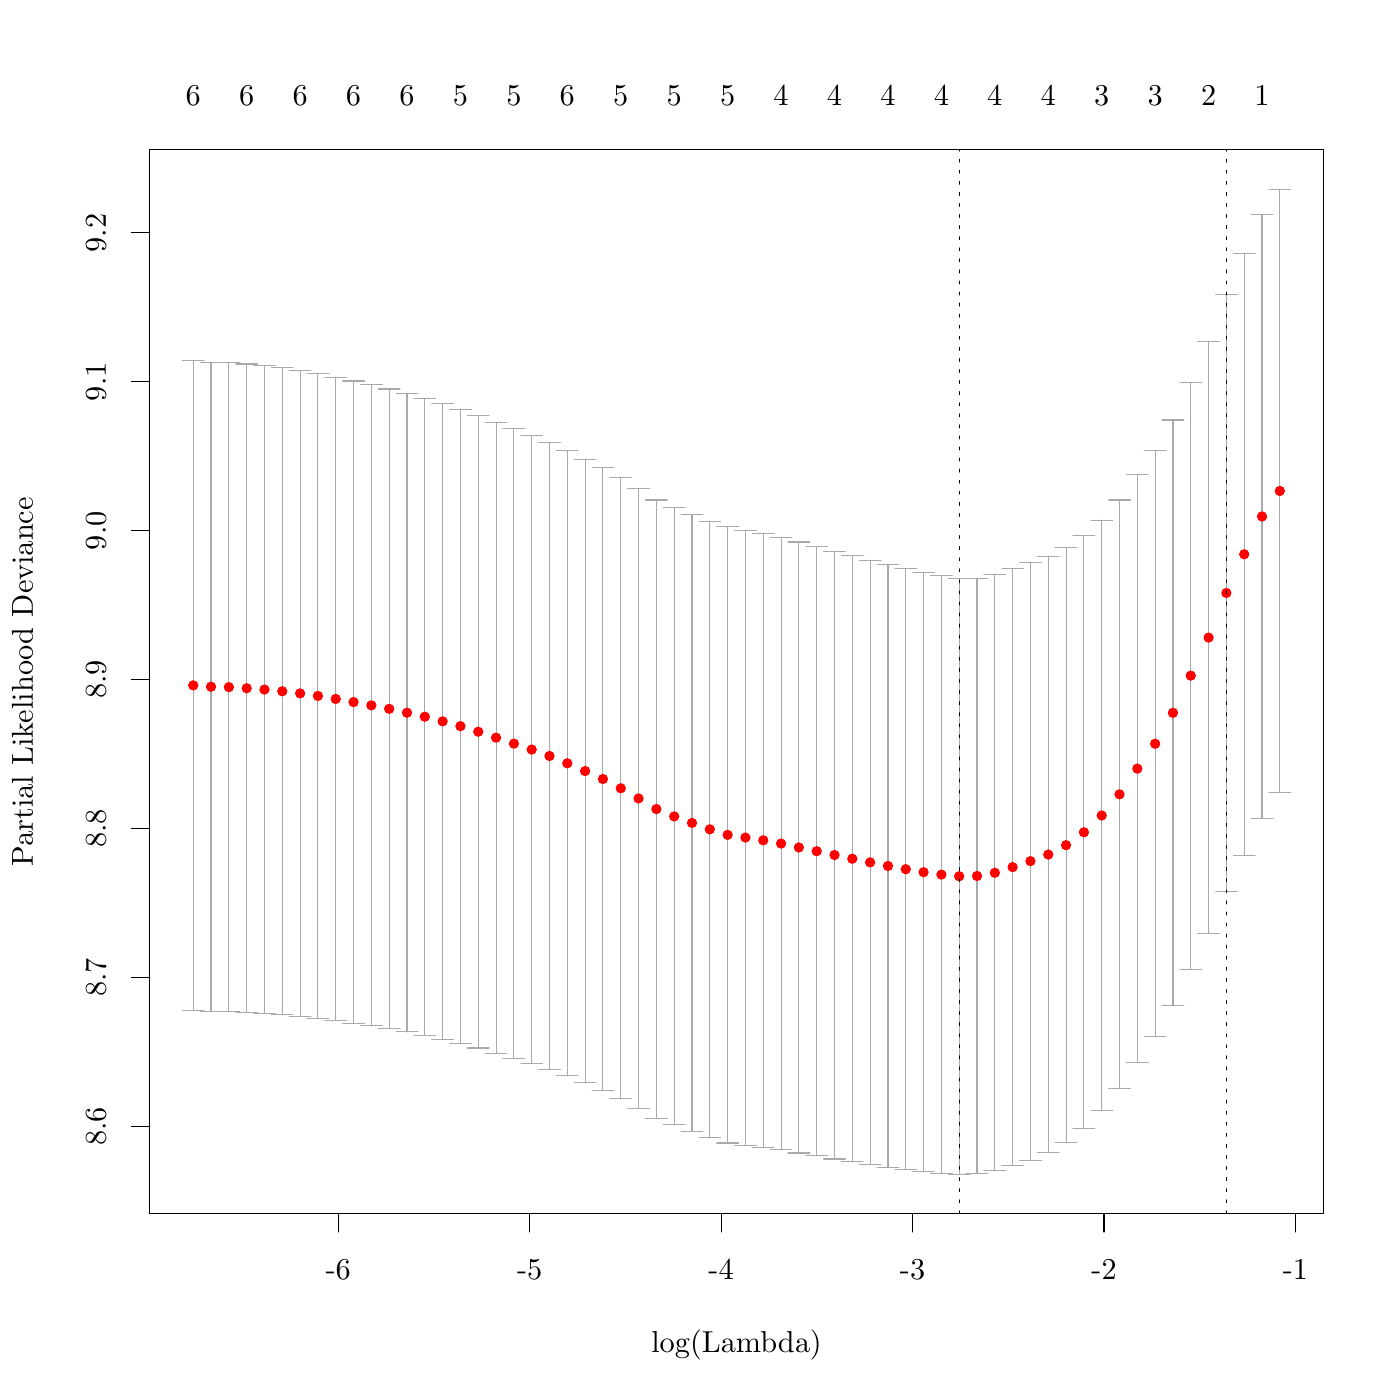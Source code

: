 % Created by tikzDevice version 0.8.1 on 2015-02-03 06:36:13
% !TEX encoding = UTF-8 Unicode
\documentclass[11pt]{memoir}
\nonstopmode

\usepackage{tikz}

\usepackage[active,tightpage,psfixbb]{preview}

\PreviewEnvironment{pgfpicture}

\setlength\PreviewBorder{0pt}

\usepackage{amsmath}
\newcommand{\SweaveOpts}[1]{}  % do not interfere with LaTeX
\newcommand{\SweaveInput}[1]{} % because they are not real TeX commands
\newcommand{\Sexpr}[1]{}       % will only be parsed by R


\usepackage{geometry}
\usepackage{amsmath}
\usepackage{lscape}
\geometry{verbose,tmargin=2.5cm,bmargin=2.5cm,lmargin=2.5cm,rmargin=2.5cm}


\begin{document}

\begin{tikzpicture}[x=1pt,y=1pt]
\definecolor{fillColor}{RGB}{255,255,255}
\path[use as bounding box,fill=fillColor,fill opacity=0.00] (0,0) rectangle (505.89,505.89);
\begin{scope}
\path[clip] (  0.00,  0.00) rectangle (505.89,505.89);
\definecolor{drawColor}{RGB}{0,0,0}

\path[draw=drawColor,line width= 0.4pt,line join=round,line cap=round] (122.20, 67.32) -- (468.13, 67.32);

\path[draw=drawColor,line width= 0.4pt,line join=round,line cap=round] (122.20, 67.32) -- (122.20, 60.72);

\path[draw=drawColor,line width= 0.4pt,line join=round,line cap=round] (191.38, 67.32) -- (191.38, 60.72);

\path[draw=drawColor,line width= 0.4pt,line join=round,line cap=round] (260.57, 67.32) -- (260.57, 60.72);

\path[draw=drawColor,line width= 0.4pt,line join=round,line cap=round] (329.76, 67.32) -- (329.76, 60.72);

\path[draw=drawColor,line width= 0.4pt,line join=round,line cap=round] (398.94, 67.32) -- (398.94, 60.72);

\path[draw=drawColor,line width= 0.4pt,line join=round,line cap=round] (468.13, 67.32) -- (468.13, 60.72);

\node[text=drawColor,anchor=base,inner sep=0pt, outer sep=0pt, scale=  1.00] at (122.20, 43.56) {-6};

\node[text=drawColor,anchor=base,inner sep=0pt, outer sep=0pt, scale=  1.00] at (191.38, 43.56) {-5};

\node[text=drawColor,anchor=base,inner sep=0pt, outer sep=0pt, scale=  1.00] at (260.57, 43.56) {-4};

\node[text=drawColor,anchor=base,inner sep=0pt, outer sep=0pt, scale=  1.00] at (329.76, 43.56) {-3};

\node[text=drawColor,anchor=base,inner sep=0pt, outer sep=0pt, scale=  1.00] at (398.94, 43.56) {-2};

\node[text=drawColor,anchor=base,inner sep=0pt, outer sep=0pt, scale=  1.00] at (468.13, 43.56) {-1};

\path[draw=drawColor,line width= 0.4pt,line join=round,line cap=round] ( 54.12, 98.89) -- ( 54.12,421.77);

\path[draw=drawColor,line width= 0.4pt,line join=round,line cap=round] ( 54.12, 98.89) -- ( 47.52, 98.89);

\path[draw=drawColor,line width= 0.4pt,line join=round,line cap=round] ( 54.12,152.70) -- ( 47.52,152.70);

\path[draw=drawColor,line width= 0.4pt,line join=round,line cap=round] ( 54.12,206.51) -- ( 47.52,206.51);

\path[draw=drawColor,line width= 0.4pt,line join=round,line cap=round] ( 54.12,260.33) -- ( 47.52,260.33);

\path[draw=drawColor,line width= 0.4pt,line join=round,line cap=round] ( 54.12,314.14) -- ( 47.52,314.14);

\path[draw=drawColor,line width= 0.4pt,line join=round,line cap=round] ( 54.12,367.96) -- ( 47.52,367.96);

\path[draw=drawColor,line width= 0.4pt,line join=round,line cap=round] ( 54.12,421.77) -- ( 47.52,421.77);

\node[text=drawColor,rotate= 90.00,anchor=base,inner sep=0pt, outer sep=0pt, scale=  1.00] at ( 38.28, 98.89) {8.6};

\node[text=drawColor,rotate= 90.00,anchor=base,inner sep=0pt, outer sep=0pt, scale=  1.00] at ( 38.28,152.70) {8.7};

\node[text=drawColor,rotate= 90.00,anchor=base,inner sep=0pt, outer sep=0pt, scale=  1.00] at ( 38.28,206.51) {8.8};

\node[text=drawColor,rotate= 90.00,anchor=base,inner sep=0pt, outer sep=0pt, scale=  1.00] at ( 38.28,260.33) {8.9};

\node[text=drawColor,rotate= 90.00,anchor=base,inner sep=0pt, outer sep=0pt, scale=  1.00] at ( 38.28,314.14) {9.0};

\node[text=drawColor,rotate= 90.00,anchor=base,inner sep=0pt, outer sep=0pt, scale=  1.00] at ( 38.28,367.96) {9.1};

\node[text=drawColor,rotate= 90.00,anchor=base,inner sep=0pt, outer sep=0pt, scale=  1.00] at ( 38.28,421.77) {9.2};

\path[draw=drawColor,line width= 0.4pt,line join=round,line cap=round] ( 54.12, 67.32) --
	(478.17, 67.32) --
	(478.17,451.77) --
	( 54.12,451.77) --
	( 54.12, 67.32);
\end{scope}
\begin{scope}
\path[clip] (  0.00,  0.00) rectangle (505.89,505.89);
\definecolor{drawColor}{RGB}{0,0,0}

\node[text=drawColor,anchor=base,inner sep=0pt, outer sep=0pt, scale=  1.00] at (266.14, 17.16) {log(Lambda)};

\node[text=drawColor,rotate= 90.00,anchor=base,inner sep=0pt, outer sep=0pt, scale=  1.00] at ( 11.88,259.55) {Partial Likelihood Deviance};
\end{scope}
\begin{scope}
\path[clip] ( 54.12, 67.32) rectangle (478.17,451.77);
\definecolor{drawColor}{RGB}{169,169,169}

\path[draw=drawColor,line width= 0.4pt,line join=round,line cap=round] (462.46,437.53) -- (462.46,219.40);

\path[draw=drawColor,line width= 0.4pt,line join=round,line cap=round] (456.03,428.44) -- (456.03,210.08);

\path[draw=drawColor,line width= 0.4pt,line join=round,line cap=round] (449.59,414.29) -- (449.59,196.91);

\path[draw=drawColor,line width= 0.4pt,line join=round,line cap=round] (443.15,399.61) -- (443.15,183.61);

\path[draw=drawColor,line width= 0.4pt,line join=round,line cap=round] (436.72,382.43) -- (436.72,168.55);

\path[draw=drawColor,line width= 0.4pt,line join=round,line cap=round] (430.28,367.77) -- (430.28,155.72);

\path[draw=drawColor,line width= 0.4pt,line join=round,line cap=round] (423.84,354.12) -- (423.84,142.48);

\path[draw=drawColor,line width= 0.4pt,line join=round,line cap=round] (417.41,343.07) -- (417.41,131.19);

\path[draw=drawColor,line width= 0.4pt,line join=round,line cap=round] (410.97,334.30) -- (410.97,121.97);

\path[draw=drawColor,line width= 0.4pt,line join=round,line cap=round] (404.53,325.23) -- (404.53,112.47);

\path[draw=drawColor,line width= 0.4pt,line join=round,line cap=round] (398.10,317.94) -- (398.10,104.47);

\path[draw=drawColor,line width= 0.4pt,line join=round,line cap=round] (391.66,312.29) -- (391.66, 98.02);

\path[draw=drawColor,line width= 0.4pt,line join=round,line cap=round] (385.22,308.03) -- (385.22, 92.90);

\path[draw=drawColor,line width= 0.4pt,line join=round,line cap=round] (378.79,304.88) -- (378.79, 89.30);

\path[draw=drawColor,line width= 0.4pt,line join=round,line cap=round] (372.35,302.72) -- (372.35, 86.69);

\path[draw=drawColor,line width= 0.4pt,line join=round,line cap=round] (365.91,300.53) -- (365.91, 84.58);

\path[draw=drawColor,line width= 0.4pt,line join=round,line cap=round] (359.48,298.18) -- (359.48, 82.83);

\path[draw=drawColor,line width= 0.4pt,line join=round,line cap=round] (353.04,296.90) -- (353.04, 81.80);

\path[draw=drawColor,line width= 0.4pt,line join=round,line cap=round] (346.60,296.94) -- (346.60, 81.56);

\path[draw=drawColor,line width= 0.4pt,line join=round,line cap=round] (340.17,297.81) -- (340.17, 81.86);

\path[draw=drawColor,line width= 0.4pt,line join=round,line cap=round] (333.73,299.01) -- (333.73, 82.43);

\path[draw=drawColor,line width= 0.4pt,line join=round,line cap=round] (327.29,300.41) -- (327.29, 83.19);

\path[draw=drawColor,line width= 0.4pt,line join=round,line cap=round] (320.86,301.89) -- (320.86, 84.06);

\path[draw=drawColor,line width= 0.4pt,line join=round,line cap=round] (314.42,303.48) -- (314.42, 85.03);

\path[draw=drawColor,line width= 0.4pt,line join=round,line cap=round] (307.98,305.12) -- (307.98, 86.04);

\path[draw=drawColor,line width= 0.4pt,line join=round,line cap=round] (301.55,306.76) -- (301.55, 87.09);

\path[draw=drawColor,line width= 0.4pt,line join=round,line cap=round] (295.11,308.41) -- (295.11, 88.19);

\path[draw=drawColor,line width= 0.4pt,line join=round,line cap=round] (288.67,310.04) -- (288.67, 89.27);

\path[draw=drawColor,line width= 0.4pt,line join=round,line cap=round] (282.24,311.73) -- (282.24, 90.41);

\path[draw=drawColor,line width= 0.4pt,line join=round,line cap=round] (275.80,313.12) -- (275.80, 91.35);

\path[draw=drawColor,line width= 0.4pt,line join=round,line cap=round] (269.36,314.35) -- (269.36, 92.10);

\path[draw=drawColor,line width= 0.4pt,line join=round,line cap=round] (262.93,315.56) -- (262.93, 92.87);

\path[draw=drawColor,line width= 0.4pt,line join=round,line cap=round] (256.49,317.59) -- (256.49, 94.83);

\path[draw=drawColor,line width= 0.4pt,line join=round,line cap=round] (250.05,319.87) -- (250.05, 97.16);

\path[draw=drawColor,line width= 0.4pt,line join=round,line cap=round] (243.62,322.35) -- (243.62, 99.39);

\path[draw=drawColor,line width= 0.4pt,line join=round,line cap=round] (237.18,325.21) -- (237.18,101.84);

\path[draw=drawColor,line width= 0.4pt,line join=round,line cap=round] (230.74,329.31) -- (230.74,105.43);

\path[draw=drawColor,line width= 0.4pt,line join=round,line cap=round] (224.31,333.22) -- (224.31,108.85);

\path[draw=drawColor,line width= 0.4pt,line join=round,line cap=round] (217.87,336.84) -- (217.87,111.94);

\path[draw=drawColor,line width= 0.4pt,line join=round,line cap=round] (211.43,339.96) -- (211.43,114.58);

\path[draw=drawColor,line width= 0.4pt,line join=round,line cap=round] (205.00,342.99) -- (205.00,117.15);

\path[draw=drawColor,line width= 0.4pt,line join=round,line cap=round] (198.56,345.89) -- (198.56,119.56);

\path[draw=drawColor,line width= 0.4pt,line join=round,line cap=round] (192.12,348.50) -- (192.12,121.58);

\path[draw=drawColor,line width= 0.4pt,line join=round,line cap=round] (185.69,350.92) -- (185.69,123.44);

\path[draw=drawColor,line width= 0.4pt,line join=round,line cap=round] (179.25,353.31) -- (179.25,125.34);

\path[draw=drawColor,line width= 0.4pt,line join=round,line cap=round] (172.81,355.77) -- (172.81,127.21);

\path[draw=drawColor,line width= 0.4pt,line join=round,line cap=round] (166.38,358.03) -- (166.38,128.93);

\path[draw=drawColor,line width= 0.4pt,line join=round,line cap=round] (159.94,360.05) -- (159.94,130.41);

\path[draw=drawColor,line width= 0.4pt,line join=round,line cap=round] (153.50,361.98) -- (153.50,131.83);

\path[draw=drawColor,line width= 0.4pt,line join=round,line cap=round] (147.07,363.68) -- (147.07,133.01);

\path[draw=drawColor,line width= 0.4pt,line join=round,line cap=round] (140.63,365.32) -- (140.63,134.16);

\path[draw=drawColor,line width= 0.4pt,line join=round,line cap=round] (134.19,366.81) -- (134.19,135.21);

\path[draw=drawColor,line width= 0.4pt,line join=round,line cap=round] (127.76,368.20) -- (127.76,136.19);

\path[draw=drawColor,line width= 0.4pt,line join=round,line cap=round] (121.32,369.57) -- (121.32,137.08);

\path[draw=drawColor,line width= 0.4pt,line join=round,line cap=round] (114.88,370.91) -- (114.88,137.91);

\path[draw=drawColor,line width= 0.4pt,line join=round,line cap=round] (108.45,372.05) -- (108.45,138.60);

\path[draw=drawColor,line width= 0.4pt,line join=round,line cap=round] (102.01,373.01) -- (102.01,139.19);

\path[draw=drawColor,line width= 0.4pt,line join=round,line cap=round] ( 95.57,373.78) -- ( 95.57,139.65);

\path[draw=drawColor,line width= 0.4pt,line join=round,line cap=round] ( 89.14,374.34) -- ( 89.14,140.02);

\path[draw=drawColor,line width= 0.4pt,line join=round,line cap=round] ( 82.70,374.84) -- ( 82.70,140.34);

\path[draw=drawColor,line width= 0.4pt,line join=round,line cap=round] ( 76.26,375.03) -- ( 76.26,140.44);

\path[draw=drawColor,line width= 0.4pt,line join=round,line cap=round] ( 69.83,375.63) -- ( 69.83,140.80);

\path[draw=drawColor,line width= 0.4pt,line join=round,line cap=round] (458.54,437.53) -- (466.39,437.53);

\path[draw=drawColor,line width= 0.4pt,line join=round,line cap=round] (452.10,428.44) -- (459.95,428.44);

\path[draw=drawColor,line width= 0.4pt,line join=round,line cap=round] (445.66,414.29) -- (453.52,414.29);

\path[draw=drawColor,line width= 0.4pt,line join=round,line cap=round] (439.23,399.61) -- (447.08,399.61);

\path[draw=drawColor,line width= 0.4pt,line join=round,line cap=round] (432.79,382.43) -- (440.64,382.43);

\path[draw=drawColor,line width= 0.4pt,line join=round,line cap=round] (426.35,367.77) -- (434.21,367.77);

\path[draw=drawColor,line width= 0.4pt,line join=round,line cap=round] (419.92,354.12) -- (427.77,354.12);

\path[draw=drawColor,line width= 0.4pt,line join=round,line cap=round] (413.48,343.07) -- (421.33,343.07);

\path[draw=drawColor,line width= 0.4pt,line join=round,line cap=round] (407.04,334.30) -- (414.90,334.30);

\path[draw=drawColor,line width= 0.4pt,line join=round,line cap=round] (400.61,325.23) -- (408.46,325.23);

\path[draw=drawColor,line width= 0.4pt,line join=round,line cap=round] (394.17,317.94) -- (402.02,317.94);

\path[draw=drawColor,line width= 0.4pt,line join=round,line cap=round] (387.73,312.29) -- (395.59,312.29);

\path[draw=drawColor,line width= 0.4pt,line join=round,line cap=round] (381.30,308.03) -- (389.15,308.03);

\path[draw=drawColor,line width= 0.4pt,line join=round,line cap=round] (374.86,304.88) -- (382.71,304.88);

\path[draw=drawColor,line width= 0.4pt,line join=round,line cap=round] (368.42,302.72) -- (376.28,302.72);

\path[draw=drawColor,line width= 0.4pt,line join=round,line cap=round] (361.99,300.53) -- (369.84,300.53);

\path[draw=drawColor,line width= 0.4pt,line join=round,line cap=round] (355.55,298.18) -- (363.40,298.18);

\path[draw=drawColor,line width= 0.4pt,line join=round,line cap=round] (349.11,296.90) -- (356.97,296.90);

\path[draw=drawColor,line width= 0.4pt,line join=round,line cap=round] (342.68,296.94) -- (350.53,296.94);

\path[draw=drawColor,line width= 0.4pt,line join=round,line cap=round] (336.24,297.81) -- (344.09,297.81);

\path[draw=drawColor,line width= 0.4pt,line join=round,line cap=round] (329.80,299.01) -- (337.66,299.01);

\path[draw=drawColor,line width= 0.4pt,line join=round,line cap=round] (323.37,300.41) -- (331.22,300.41);

\path[draw=drawColor,line width= 0.4pt,line join=round,line cap=round] (316.93,301.89) -- (324.78,301.89);

\path[draw=drawColor,line width= 0.4pt,line join=round,line cap=round] (310.49,303.48) -- (318.35,303.48);

\path[draw=drawColor,line width= 0.4pt,line join=round,line cap=round] (304.06,305.12) -- (311.91,305.12);

\path[draw=drawColor,line width= 0.4pt,line join=round,line cap=round] (297.62,306.76) -- (305.47,306.76);

\path[draw=drawColor,line width= 0.4pt,line join=round,line cap=round] (291.18,308.41) -- (299.04,308.41);

\path[draw=drawColor,line width= 0.4pt,line join=round,line cap=round] (284.75,310.04) -- (292.60,310.04);

\path[draw=drawColor,line width= 0.4pt,line join=round,line cap=round] (278.31,311.73) -- (286.16,311.73);

\path[draw=drawColor,line width= 0.4pt,line join=round,line cap=round] (271.87,313.12) -- (279.73,313.12);

\path[draw=drawColor,line width= 0.4pt,line join=round,line cap=round] (265.44,314.35) -- (273.29,314.35);

\path[draw=drawColor,line width= 0.4pt,line join=round,line cap=round] (259.00,315.56) -- (266.85,315.56);

\path[draw=drawColor,line width= 0.4pt,line join=round,line cap=round] (252.56,317.59) -- (260.42,317.59);

\path[draw=drawColor,line width= 0.4pt,line join=round,line cap=round] (246.13,319.87) -- (253.98,319.87);

\path[draw=drawColor,line width= 0.4pt,line join=round,line cap=round] (239.69,322.35) -- (247.54,322.35);

\path[draw=drawColor,line width= 0.4pt,line join=round,line cap=round] (233.25,325.21) -- (241.11,325.21);

\path[draw=drawColor,line width= 0.4pt,line join=round,line cap=round] (226.82,329.31) -- (234.67,329.31);

\path[draw=drawColor,line width= 0.4pt,line join=round,line cap=round] (220.38,333.22) -- (228.23,333.22);

\path[draw=drawColor,line width= 0.4pt,line join=round,line cap=round] (213.94,336.84) -- (221.80,336.84);

\path[draw=drawColor,line width= 0.4pt,line join=round,line cap=round] (207.51,339.96) -- (215.36,339.96);

\path[draw=drawColor,line width= 0.4pt,line join=round,line cap=round] (201.07,342.99) -- (208.92,342.99);

\path[draw=drawColor,line width= 0.4pt,line join=round,line cap=round] (194.63,345.89) -- (202.49,345.89);

\path[draw=drawColor,line width= 0.4pt,line join=round,line cap=round] (188.20,348.50) -- (196.05,348.50);

\path[draw=drawColor,line width= 0.4pt,line join=round,line cap=round] (181.76,350.92) -- (189.61,350.92);

\path[draw=drawColor,line width= 0.4pt,line join=round,line cap=round] (175.32,353.31) -- (183.18,353.31);

\path[draw=drawColor,line width= 0.4pt,line join=round,line cap=round] (168.89,355.77) -- (176.74,355.77);

\path[draw=drawColor,line width= 0.4pt,line join=round,line cap=round] (162.45,358.03) -- (170.30,358.03);

\path[draw=drawColor,line width= 0.4pt,line join=round,line cap=round] (156.01,360.05) -- (163.87,360.05);

\path[draw=drawColor,line width= 0.4pt,line join=round,line cap=round] (149.58,361.98) -- (157.43,361.98);

\path[draw=drawColor,line width= 0.4pt,line join=round,line cap=round] (143.14,363.68) -- (150.99,363.68);

\path[draw=drawColor,line width= 0.4pt,line join=round,line cap=round] (136.70,365.32) -- (144.56,365.32);

\path[draw=drawColor,line width= 0.4pt,line join=round,line cap=round] (130.27,366.81) -- (138.12,366.81);

\path[draw=drawColor,line width= 0.4pt,line join=round,line cap=round] (123.83,368.20) -- (131.68,368.20);

\path[draw=drawColor,line width= 0.4pt,line join=round,line cap=round] (117.39,369.57) -- (125.25,369.57);

\path[draw=drawColor,line width= 0.4pt,line join=round,line cap=round] (110.96,370.91) -- (118.81,370.91);

\path[draw=drawColor,line width= 0.4pt,line join=round,line cap=round] (104.52,372.05) -- (112.37,372.05);

\path[draw=drawColor,line width= 0.4pt,line join=round,line cap=round] ( 98.08,373.01) -- (105.94,373.01);

\path[draw=drawColor,line width= 0.4pt,line join=round,line cap=round] ( 91.65,373.78) -- ( 99.50,373.78);

\path[draw=drawColor,line width= 0.4pt,line join=round,line cap=round] ( 85.21,374.34) -- ( 93.06,374.34);

\path[draw=drawColor,line width= 0.4pt,line join=round,line cap=round] ( 78.77,374.84) -- ( 86.63,374.84);

\path[draw=drawColor,line width= 0.4pt,line join=round,line cap=round] ( 72.34,375.03) -- ( 80.19,375.03);

\path[draw=drawColor,line width= 0.4pt,line join=round,line cap=round] ( 65.90,375.63) -- ( 73.75,375.63);

\path[draw=drawColor,line width= 0.4pt,line join=round,line cap=round] (458.54,219.40) -- (466.39,219.40);

\path[draw=drawColor,line width= 0.4pt,line join=round,line cap=round] (452.10,210.08) -- (459.95,210.08);

\path[draw=drawColor,line width= 0.4pt,line join=round,line cap=round] (445.66,196.91) -- (453.52,196.91);

\path[draw=drawColor,line width= 0.4pt,line join=round,line cap=round] (439.23,183.61) -- (447.08,183.61);

\path[draw=drawColor,line width= 0.4pt,line join=round,line cap=round] (432.79,168.55) -- (440.64,168.55);

\path[draw=drawColor,line width= 0.4pt,line join=round,line cap=round] (426.35,155.72) -- (434.21,155.72);

\path[draw=drawColor,line width= 0.4pt,line join=round,line cap=round] (419.92,142.48) -- (427.77,142.48);

\path[draw=drawColor,line width= 0.4pt,line join=round,line cap=round] (413.48,131.19) -- (421.33,131.19);

\path[draw=drawColor,line width= 0.4pt,line join=round,line cap=round] (407.04,121.97) -- (414.90,121.97);

\path[draw=drawColor,line width= 0.4pt,line join=round,line cap=round] (400.61,112.47) -- (408.46,112.47);

\path[draw=drawColor,line width= 0.4pt,line join=round,line cap=round] (394.17,104.47) -- (402.02,104.47);

\path[draw=drawColor,line width= 0.4pt,line join=round,line cap=round] (387.73, 98.02) -- (395.59, 98.02);

\path[draw=drawColor,line width= 0.4pt,line join=round,line cap=round] (381.30, 92.90) -- (389.15, 92.90);

\path[draw=drawColor,line width= 0.4pt,line join=round,line cap=round] (374.86, 89.30) -- (382.71, 89.30);

\path[draw=drawColor,line width= 0.4pt,line join=round,line cap=round] (368.42, 86.69) -- (376.28, 86.69);

\path[draw=drawColor,line width= 0.4pt,line join=round,line cap=round] (361.99, 84.58) -- (369.84, 84.58);

\path[draw=drawColor,line width= 0.4pt,line join=round,line cap=round] (355.55, 82.83) -- (363.40, 82.83);

\path[draw=drawColor,line width= 0.4pt,line join=round,line cap=round] (349.11, 81.80) -- (356.97, 81.80);

\path[draw=drawColor,line width= 0.4pt,line join=round,line cap=round] (342.68, 81.56) -- (350.53, 81.56);

\path[draw=drawColor,line width= 0.4pt,line join=round,line cap=round] (336.24, 81.86) -- (344.09, 81.86);

\path[draw=drawColor,line width= 0.4pt,line join=round,line cap=round] (329.80, 82.43) -- (337.66, 82.43);

\path[draw=drawColor,line width= 0.4pt,line join=round,line cap=round] (323.37, 83.19) -- (331.22, 83.19);

\path[draw=drawColor,line width= 0.4pt,line join=round,line cap=round] (316.93, 84.06) -- (324.78, 84.06);

\path[draw=drawColor,line width= 0.4pt,line join=round,line cap=round] (310.49, 85.03) -- (318.35, 85.03);

\path[draw=drawColor,line width= 0.4pt,line join=round,line cap=round] (304.06, 86.04) -- (311.91, 86.04);

\path[draw=drawColor,line width= 0.4pt,line join=round,line cap=round] (297.62, 87.09) -- (305.47, 87.09);

\path[draw=drawColor,line width= 0.4pt,line join=round,line cap=round] (291.18, 88.19) -- (299.04, 88.19);

\path[draw=drawColor,line width= 0.4pt,line join=round,line cap=round] (284.75, 89.27) -- (292.60, 89.27);

\path[draw=drawColor,line width= 0.4pt,line join=round,line cap=round] (278.31, 90.41) -- (286.16, 90.41);

\path[draw=drawColor,line width= 0.4pt,line join=round,line cap=round] (271.87, 91.35) -- (279.73, 91.35);

\path[draw=drawColor,line width= 0.4pt,line join=round,line cap=round] (265.44, 92.10) -- (273.29, 92.10);

\path[draw=drawColor,line width= 0.4pt,line join=round,line cap=round] (259.00, 92.87) -- (266.85, 92.87);

\path[draw=drawColor,line width= 0.4pt,line join=round,line cap=round] (252.56, 94.83) -- (260.42, 94.83);

\path[draw=drawColor,line width= 0.4pt,line join=round,line cap=round] (246.13, 97.16) -- (253.98, 97.16);

\path[draw=drawColor,line width= 0.4pt,line join=round,line cap=round] (239.69, 99.39) -- (247.54, 99.39);

\path[draw=drawColor,line width= 0.4pt,line join=round,line cap=round] (233.25,101.84) -- (241.11,101.84);

\path[draw=drawColor,line width= 0.4pt,line join=round,line cap=round] (226.82,105.43) -- (234.67,105.43);

\path[draw=drawColor,line width= 0.4pt,line join=round,line cap=round] (220.38,108.85) -- (228.23,108.85);

\path[draw=drawColor,line width= 0.4pt,line join=round,line cap=round] (213.94,111.94) -- (221.80,111.94);

\path[draw=drawColor,line width= 0.4pt,line join=round,line cap=round] (207.51,114.58) -- (215.36,114.58);

\path[draw=drawColor,line width= 0.4pt,line join=round,line cap=round] (201.07,117.15) -- (208.92,117.15);

\path[draw=drawColor,line width= 0.4pt,line join=round,line cap=round] (194.63,119.56) -- (202.49,119.56);

\path[draw=drawColor,line width= 0.4pt,line join=round,line cap=round] (188.20,121.58) -- (196.05,121.58);

\path[draw=drawColor,line width= 0.4pt,line join=round,line cap=round] (181.76,123.44) -- (189.61,123.44);

\path[draw=drawColor,line width= 0.4pt,line join=round,line cap=round] (175.32,125.34) -- (183.18,125.34);

\path[draw=drawColor,line width= 0.4pt,line join=round,line cap=round] (168.89,127.21) -- (176.74,127.21);

\path[draw=drawColor,line width= 0.4pt,line join=round,line cap=round] (162.45,128.93) -- (170.30,128.93);

\path[draw=drawColor,line width= 0.4pt,line join=round,line cap=round] (156.01,130.41) -- (163.87,130.41);

\path[draw=drawColor,line width= 0.4pt,line join=round,line cap=round] (149.58,131.83) -- (157.43,131.83);

\path[draw=drawColor,line width= 0.4pt,line join=round,line cap=round] (143.14,133.01) -- (150.99,133.01);

\path[draw=drawColor,line width= 0.4pt,line join=round,line cap=round] (136.70,134.16) -- (144.56,134.16);

\path[draw=drawColor,line width= 0.4pt,line join=round,line cap=round] (130.27,135.21) -- (138.12,135.21);

\path[draw=drawColor,line width= 0.4pt,line join=round,line cap=round] (123.83,136.19) -- (131.68,136.19);

\path[draw=drawColor,line width= 0.4pt,line join=round,line cap=round] (117.39,137.08) -- (125.25,137.08);

\path[draw=drawColor,line width= 0.4pt,line join=round,line cap=round] (110.96,137.91) -- (118.81,137.91);

\path[draw=drawColor,line width= 0.4pt,line join=round,line cap=round] (104.52,138.60) -- (112.37,138.60);

\path[draw=drawColor,line width= 0.4pt,line join=round,line cap=round] ( 98.08,139.19) -- (105.94,139.19);

\path[draw=drawColor,line width= 0.4pt,line join=round,line cap=round] ( 91.65,139.65) -- ( 99.50,139.65);

\path[draw=drawColor,line width= 0.4pt,line join=round,line cap=round] ( 85.21,140.02) -- ( 93.06,140.02);

\path[draw=drawColor,line width= 0.4pt,line join=round,line cap=round] ( 78.77,140.34) -- ( 86.63,140.34);

\path[draw=drawColor,line width= 0.4pt,line join=round,line cap=round] ( 72.34,140.44) -- ( 80.19,140.44);

\path[draw=drawColor,line width= 0.4pt,line join=round,line cap=round] ( 65.90,140.80) -- ( 73.75,140.80);
\definecolor{drawColor}{RGB}{255,0,0}
\definecolor{fillColor}{RGB}{255,0,0}

\path[draw=drawColor,line width= 0.4pt,line join=round,line cap=round,fill=fillColor] (462.46,328.47) circle (  1.65);

\path[draw=drawColor,line width= 0.4pt,line join=round,line cap=round,fill=fillColor] (456.03,319.26) circle (  1.65);

\path[draw=drawColor,line width= 0.4pt,line join=round,line cap=round,fill=fillColor] (449.59,305.60) circle (  1.65);

\path[draw=drawColor,line width= 0.4pt,line join=round,line cap=round,fill=fillColor] (443.15,291.61) circle (  1.65);

\path[draw=drawColor,line width= 0.4pt,line join=round,line cap=round,fill=fillColor] (436.72,275.49) circle (  1.65);

\path[draw=drawColor,line width= 0.4pt,line join=round,line cap=round,fill=fillColor] (430.28,261.74) circle (  1.65);

\path[draw=drawColor,line width= 0.4pt,line join=round,line cap=round,fill=fillColor] (423.84,248.30) circle (  1.65);

\path[draw=drawColor,line width= 0.4pt,line join=round,line cap=round,fill=fillColor] (417.41,237.13) circle (  1.65);

\path[draw=drawColor,line width= 0.4pt,line join=round,line cap=round,fill=fillColor] (410.97,228.14) circle (  1.65);

\path[draw=drawColor,line width= 0.4pt,line join=round,line cap=round,fill=fillColor] (404.53,218.85) circle (  1.65);

\path[draw=drawColor,line width= 0.4pt,line join=round,line cap=round,fill=fillColor] (398.10,211.21) circle (  1.65);

\path[draw=drawColor,line width= 0.4pt,line join=round,line cap=round,fill=fillColor] (391.66,205.15) circle (  1.65);

\path[draw=drawColor,line width= 0.4pt,line join=round,line cap=round,fill=fillColor] (385.22,200.47) circle (  1.65);

\path[draw=drawColor,line width= 0.4pt,line join=round,line cap=round,fill=fillColor] (378.79,197.09) circle (  1.65);

\path[draw=drawColor,line width= 0.4pt,line join=round,line cap=round,fill=fillColor] (372.35,194.71) circle (  1.65);

\path[draw=drawColor,line width= 0.4pt,line join=round,line cap=round,fill=fillColor] (365.91,192.55) circle (  1.65);

\path[draw=drawColor,line width= 0.4pt,line join=round,line cap=round,fill=fillColor] (359.48,190.50) circle (  1.65);

\path[draw=drawColor,line width= 0.4pt,line join=round,line cap=round,fill=fillColor] (353.04,189.35) circle (  1.65);

\path[draw=drawColor,line width= 0.4pt,line join=round,line cap=round,fill=fillColor] (346.60,189.25) circle (  1.65);

\path[draw=drawColor,line width= 0.4pt,line join=round,line cap=round,fill=fillColor] (340.17,189.84) circle (  1.65);

\path[draw=drawColor,line width= 0.4pt,line join=round,line cap=round,fill=fillColor] (333.73,190.72) circle (  1.65);

\path[draw=drawColor,line width= 0.4pt,line join=round,line cap=round,fill=fillColor] (327.29,191.80) circle (  1.65);

\path[draw=drawColor,line width= 0.4pt,line join=round,line cap=round,fill=fillColor] (320.86,192.97) circle (  1.65);

\path[draw=drawColor,line width= 0.4pt,line join=round,line cap=round,fill=fillColor] (314.42,194.26) circle (  1.65);

\path[draw=drawColor,line width= 0.4pt,line join=round,line cap=round,fill=fillColor] (307.98,195.58) circle (  1.65);

\path[draw=drawColor,line width= 0.4pt,line join=round,line cap=round,fill=fillColor] (301.55,196.93) circle (  1.65);

\path[draw=drawColor,line width= 0.4pt,line join=round,line cap=round,fill=fillColor] (295.11,198.30) circle (  1.65);

\path[draw=drawColor,line width= 0.4pt,line join=round,line cap=round,fill=fillColor] (288.67,199.65) circle (  1.65);

\path[draw=drawColor,line width= 0.4pt,line join=round,line cap=round,fill=fillColor] (282.24,201.07) circle (  1.65);

\path[draw=drawColor,line width= 0.4pt,line join=round,line cap=round,fill=fillColor] (275.80,202.24) circle (  1.65);

\path[draw=drawColor,line width= 0.4pt,line join=round,line cap=round,fill=fillColor] (269.36,203.23) circle (  1.65);

\path[draw=drawColor,line width= 0.4pt,line join=round,line cap=round,fill=fillColor] (262.93,204.21) circle (  1.65);

\path[draw=drawColor,line width= 0.4pt,line join=round,line cap=round,fill=fillColor] (256.49,206.21) circle (  1.65);

\path[draw=drawColor,line width= 0.4pt,line join=round,line cap=round,fill=fillColor] (250.05,208.52) circle (  1.65);

\path[draw=drawColor,line width= 0.4pt,line join=round,line cap=round,fill=fillColor] (243.62,210.87) circle (  1.65);

\path[draw=drawColor,line width= 0.4pt,line join=round,line cap=round,fill=fillColor] (237.18,213.53) circle (  1.65);

\path[draw=drawColor,line width= 0.4pt,line join=round,line cap=round,fill=fillColor] (230.74,217.37) circle (  1.65);

\path[draw=drawColor,line width= 0.4pt,line join=round,line cap=round,fill=fillColor] (224.31,221.03) circle (  1.65);

\path[draw=drawColor,line width= 0.4pt,line join=round,line cap=round,fill=fillColor] (217.87,224.39) circle (  1.65);

\path[draw=drawColor,line width= 0.4pt,line join=round,line cap=round,fill=fillColor] (211.43,227.27) circle (  1.65);

\path[draw=drawColor,line width= 0.4pt,line join=round,line cap=round,fill=fillColor] (205.00,230.07) circle (  1.65);

\path[draw=drawColor,line width= 0.4pt,line join=round,line cap=round,fill=fillColor] (198.56,232.72) circle (  1.65);

\path[draw=drawColor,line width= 0.4pt,line join=round,line cap=round,fill=fillColor] (192.12,235.04) circle (  1.65);

\path[draw=drawColor,line width= 0.4pt,line join=round,line cap=round,fill=fillColor] (185.69,237.18) circle (  1.65);

\path[draw=drawColor,line width= 0.4pt,line join=round,line cap=round,fill=fillColor] (179.25,239.33) circle (  1.65);

\path[draw=drawColor,line width= 0.4pt,line join=round,line cap=round,fill=fillColor] (172.81,241.49) circle (  1.65);

\path[draw=drawColor,line width= 0.4pt,line join=round,line cap=round,fill=fillColor] (166.38,243.48) circle (  1.65);

\path[draw=drawColor,line width= 0.4pt,line join=round,line cap=round,fill=fillColor] (159.94,245.23) circle (  1.65);

\path[draw=drawColor,line width= 0.4pt,line join=round,line cap=round,fill=fillColor] (153.50,246.90) circle (  1.65);

\path[draw=drawColor,line width= 0.4pt,line join=round,line cap=round,fill=fillColor] (147.07,248.35) circle (  1.65);

\path[draw=drawColor,line width= 0.4pt,line join=round,line cap=round,fill=fillColor] (140.63,249.74) circle (  1.65);

\path[draw=drawColor,line width= 0.4pt,line join=round,line cap=round,fill=fillColor] (134.19,251.01) circle (  1.65);

\path[draw=drawColor,line width= 0.4pt,line join=round,line cap=round,fill=fillColor] (127.76,252.20) circle (  1.65);

\path[draw=drawColor,line width= 0.4pt,line join=round,line cap=round,fill=fillColor] (121.32,253.33) circle (  1.65);

\path[draw=drawColor,line width= 0.4pt,line join=round,line cap=round,fill=fillColor] (114.88,254.41) circle (  1.65);

\path[draw=drawColor,line width= 0.4pt,line join=round,line cap=round,fill=fillColor] (108.45,255.33) circle (  1.65);

\path[draw=drawColor,line width= 0.4pt,line join=round,line cap=round,fill=fillColor] (102.01,256.10) circle (  1.65);

\path[draw=drawColor,line width= 0.4pt,line join=round,line cap=round,fill=fillColor] ( 95.57,256.71) circle (  1.65);

\path[draw=drawColor,line width= 0.4pt,line join=round,line cap=round,fill=fillColor] ( 89.14,257.18) circle (  1.65);

\path[draw=drawColor,line width= 0.4pt,line join=round,line cap=round,fill=fillColor] ( 82.70,257.59) circle (  1.65);

\path[draw=drawColor,line width= 0.4pt,line join=round,line cap=round,fill=fillColor] ( 76.26,257.74) circle (  1.65);

\path[draw=drawColor,line width= 0.4pt,line join=round,line cap=round,fill=fillColor] ( 69.83,258.22) circle (  1.65);
\end{scope}
\begin{scope}
\path[clip] (  0.00,  0.00) rectangle (505.89,505.89);
\definecolor{drawColor}{RGB}{0,0,0}

\node[text=drawColor,anchor=base,inner sep=0pt, outer sep=0pt, scale=  1.00] at ( 69.83,467.61) {6};

\node[text=drawColor,anchor=base,inner sep=0pt, outer sep=0pt, scale=  1.00] at ( 89.14,467.61) {6};

\node[text=drawColor,anchor=base,inner sep=0pt, outer sep=0pt, scale=  1.00] at (108.45,467.61) {6};

\node[text=drawColor,anchor=base,inner sep=0pt, outer sep=0pt, scale=  1.00] at (127.76,467.61) {6};

\node[text=drawColor,anchor=base,inner sep=0pt, outer sep=0pt, scale=  1.00] at (147.07,467.61) {6};

\node[text=drawColor,anchor=base,inner sep=0pt, outer sep=0pt, scale=  1.00] at (166.38,467.61) {5};

\node[text=drawColor,anchor=base,inner sep=0pt, outer sep=0pt, scale=  1.00] at (185.69,467.61) {5};

\node[text=drawColor,anchor=base,inner sep=0pt, outer sep=0pt, scale=  1.00] at (205.00,467.61) {6};

\node[text=drawColor,anchor=base,inner sep=0pt, outer sep=0pt, scale=  1.00] at (224.31,467.61) {5};

\node[text=drawColor,anchor=base,inner sep=0pt, outer sep=0pt, scale=  1.00] at (243.62,467.61) {5};

\node[text=drawColor,anchor=base,inner sep=0pt, outer sep=0pt, scale=  1.00] at (262.93,467.61) {5};

\node[text=drawColor,anchor=base,inner sep=0pt, outer sep=0pt, scale=  1.00] at (282.24,467.61) {4};

\node[text=drawColor,anchor=base,inner sep=0pt, outer sep=0pt, scale=  1.00] at (301.55,467.61) {4};

\node[text=drawColor,anchor=base,inner sep=0pt, outer sep=0pt, scale=  1.00] at (320.86,467.61) {4};

\node[text=drawColor,anchor=base,inner sep=0pt, outer sep=0pt, scale=  1.00] at (340.17,467.61) {4};

\node[text=drawColor,anchor=base,inner sep=0pt, outer sep=0pt, scale=  1.00] at (359.48,467.61) {4};

\node[text=drawColor,anchor=base,inner sep=0pt, outer sep=0pt, scale=  1.00] at (378.79,467.61) {4};

\node[text=drawColor,anchor=base,inner sep=0pt, outer sep=0pt, scale=  1.00] at (398.10,467.61) {3};

\node[text=drawColor,anchor=base,inner sep=0pt, outer sep=0pt, scale=  1.00] at (417.41,467.61) {3};

\node[text=drawColor,anchor=base,inner sep=0pt, outer sep=0pt, scale=  1.00] at (436.72,467.61) {2};

\node[text=drawColor,anchor=base,inner sep=0pt, outer sep=0pt, scale=  1.00] at (456.03,467.61) {1};
\end{scope}
\begin{scope}
\path[clip] ( 54.12, 67.32) rectangle (478.17,451.77);
\definecolor{drawColor}{RGB}{0,0,0}

\path[draw=drawColor,line width= 0.4pt,dash pattern=on 1pt off 3pt ,line join=round,line cap=round] (346.60, 67.32) -- (346.60,451.77);

\path[draw=drawColor,line width= 0.4pt,dash pattern=on 1pt off 3pt ,line join=round,line cap=round] (443.15, 67.32) -- (443.15,451.77);
\end{scope}
\end{tikzpicture}

\end{document}
